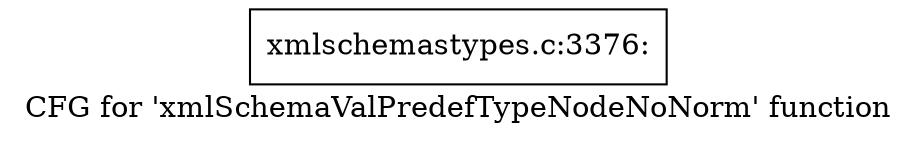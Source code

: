 digraph "CFG for 'xmlSchemaValPredefTypeNodeNoNorm' function" {
	label="CFG for 'xmlSchemaValPredefTypeNodeNoNorm' function";

	Node0x5560090 [shape=record,label="{xmlschemastypes.c:3376:}"];
}
